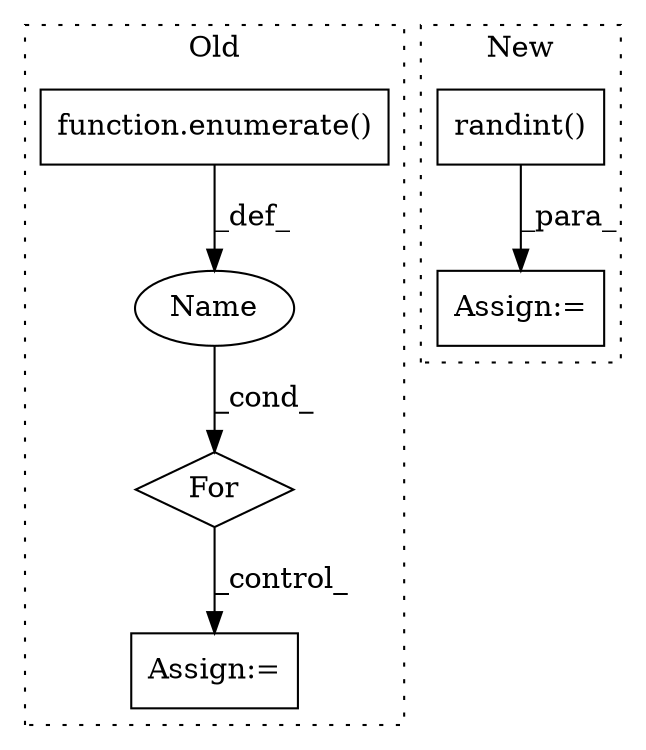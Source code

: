 digraph G {
subgraph cluster0 {
1 [label="function.enumerate()" a="75" s="1902,1957" l="10,1" shape="box"];
3 [label="For" a="107" s="1888,1958" l="4,14" shape="diamond"];
5 [label="Name" a="87" s="1895" l="3" shape="ellipse"];
6 [label="Assign:=" a="68" s="2309" l="3" shape="box"];
label = "Old";
style="dotted";
}
subgraph cluster1 {
2 [label="randint()" a="75" s="1900,1951" l="18,1" shape="box"];
4 [label="Assign:=" a="68" s="1897" l="3" shape="box"];
label = "New";
style="dotted";
}
1 -> 5 [label="_def_"];
2 -> 4 [label="_para_"];
3 -> 6 [label="_control_"];
5 -> 3 [label="_cond_"];
}